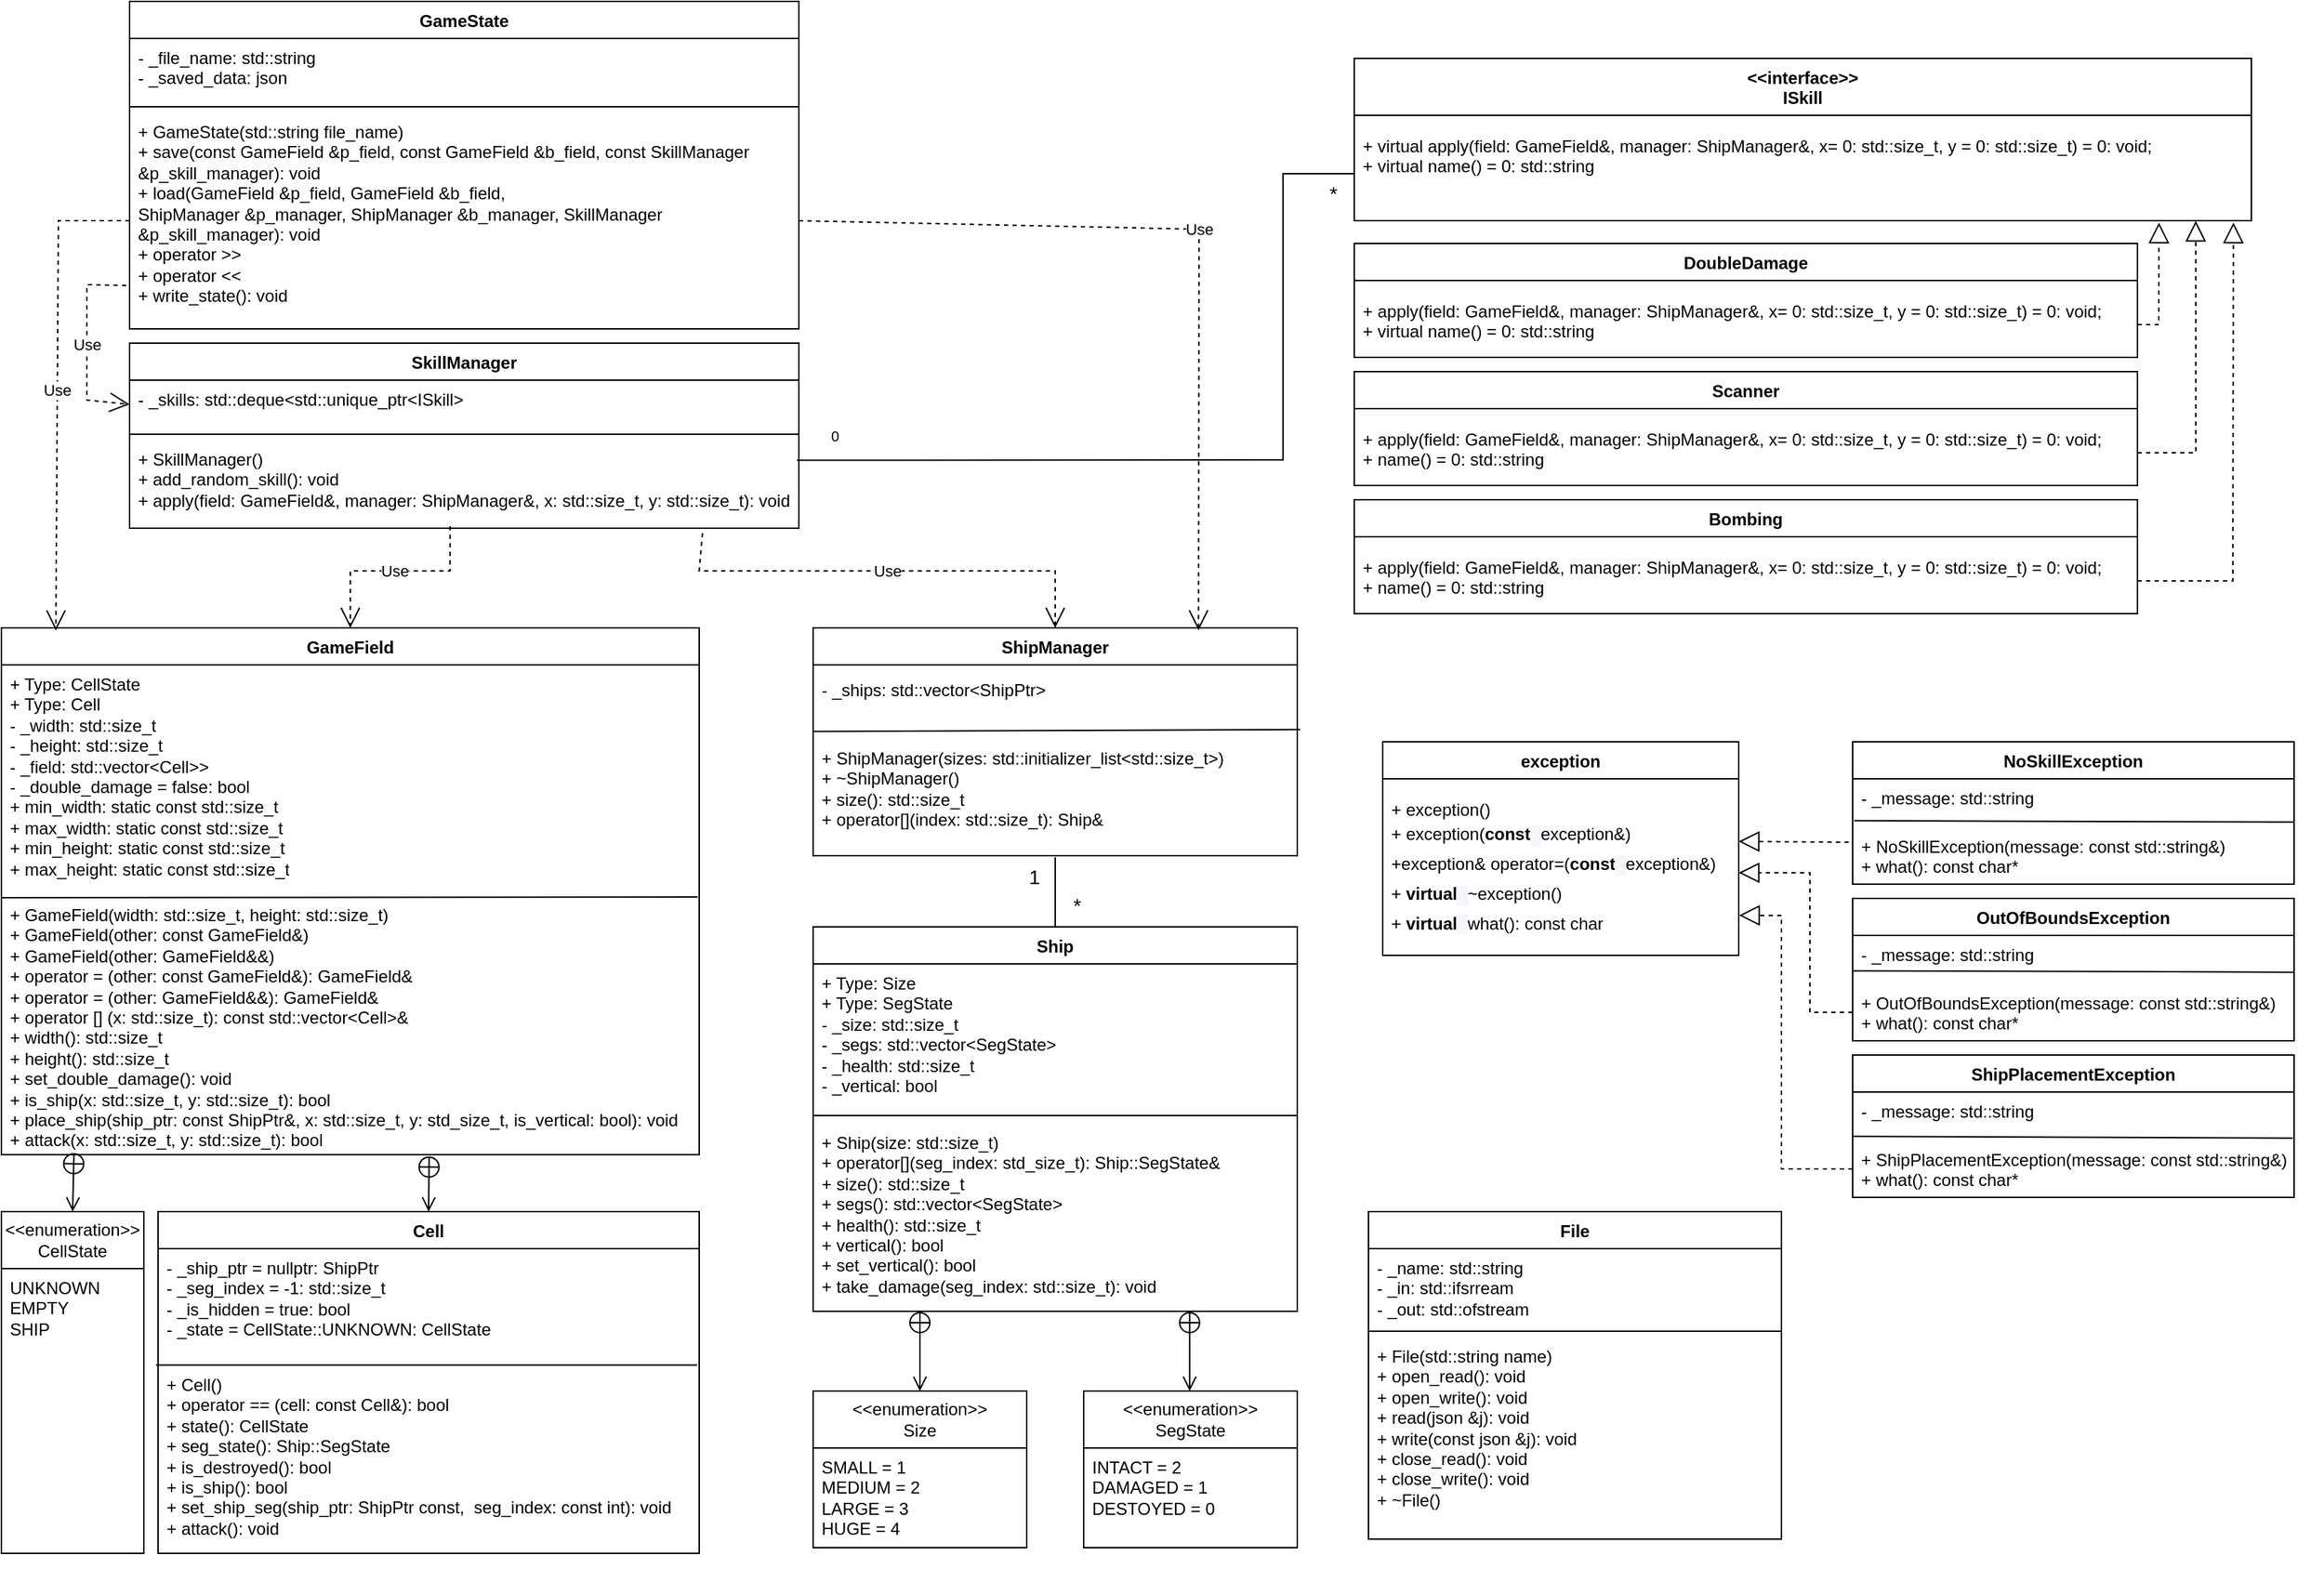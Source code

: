 <mxfile version="24.8.9">
  <diagram name="Page-1" id="L7cLLYTcc9PrmoBAb1sp">
    <mxGraphModel dx="2208" dy="960" grid="1" gridSize="10" guides="1" tooltips="1" connect="1" arrows="1" fold="1" page="1" pageScale="1" pageWidth="850" pageHeight="1100" background="#ffffff" math="0" shadow="0">
      <root>
        <mxCell id="0" />
        <mxCell id="1" parent="0" />
        <mxCell id="9R0KCMgDPJzL-chy9AUO-49" value="SkillManager" style="swimlane;fontStyle=1;align=center;verticalAlign=top;childLayout=stackLayout;horizontal=1;startSize=26;horizontalStack=0;resizeParent=1;resizeParentMax=0;resizeLast=0;collapsible=1;marginBottom=0;whiteSpace=wrap;html=1;shadow=0;" parent="1" vertex="1">
          <mxGeometry x="-750" y="240" width="470" height="130" as="geometry" />
        </mxCell>
        <mxCell id="9R0KCMgDPJzL-chy9AUO-50" value="- _skills: std::deque&amp;lt;std::unique_ptr&amp;lt;ISkill&amp;gt;&amp;nbsp;" style="text;strokeColor=none;fillColor=none;align=left;verticalAlign=top;spacingLeft=4;spacingRight=4;overflow=hidden;rotatable=0;points=[[0,0.5],[1,0.5]];portConstraint=eastwest;whiteSpace=wrap;html=1;shadow=0;" parent="9R0KCMgDPJzL-chy9AUO-49" vertex="1">
          <mxGeometry y="26" width="470" height="34" as="geometry" />
        </mxCell>
        <mxCell id="9R0KCMgDPJzL-chy9AUO-51" value="" style="line;strokeWidth=1;fillColor=none;align=left;verticalAlign=middle;spacingTop=-1;spacingLeft=3;spacingRight=3;rotatable=0;labelPosition=right;points=[];portConstraint=eastwest;strokeColor=inherit;shadow=0;" parent="9R0KCMgDPJzL-chy9AUO-49" vertex="1">
          <mxGeometry y="60" width="470" height="8" as="geometry" />
        </mxCell>
        <mxCell id="9R0KCMgDPJzL-chy9AUO-52" value="+ SkillManager()&lt;div&gt;+ add_random_skill(): void&lt;/div&gt;&lt;div&gt;+ apply(field: GameField&amp;amp;, manager: ShipManager&amp;amp;, x: std::size_t, y: std::size_t): void&lt;/div&gt;" style="text;strokeColor=none;fillColor=none;align=left;verticalAlign=top;spacingLeft=4;spacingRight=4;overflow=hidden;rotatable=0;points=[[0,0.5],[1,0.5]];portConstraint=eastwest;whiteSpace=wrap;html=1;shadow=0;" parent="9R0KCMgDPJzL-chy9AUO-49" vertex="1">
          <mxGeometry y="68" width="470" height="62" as="geometry" />
        </mxCell>
        <mxCell id="9R0KCMgDPJzL-chy9AUO-91" value="" style="group;shadow=0;" parent="1" vertex="1" connectable="0">
          <mxGeometry x="-270" y="440" width="340" height="160" as="geometry" />
        </mxCell>
        <mxCell id="9R0KCMgDPJzL-chy9AUO-57" value="ShipManager" style="swimlane;fontStyle=1;align=center;verticalAlign=top;childLayout=stackLayout;horizontal=1;startSize=26;horizontalStack=0;resizeParent=1;resizeParentMax=0;resizeLast=0;collapsible=1;marginBottom=0;whiteSpace=wrap;html=1;container=0;shadow=0;" parent="9R0KCMgDPJzL-chy9AUO-91" vertex="1">
          <mxGeometry width="340" height="160" as="geometry" />
        </mxCell>
        <mxCell id="9R0KCMgDPJzL-chy9AUO-58" value="- _ships: std::vector&amp;lt;ShipPtr&amp;gt;" style="text;strokeColor=none;fillColor=none;align=left;verticalAlign=top;spacingLeft=4;spacingRight=4;overflow=hidden;rotatable=0;points=[[0,0.5],[1,0.5]];portConstraint=eastwest;whiteSpace=wrap;html=1;container=0;shadow=0;" parent="9R0KCMgDPJzL-chy9AUO-91" vertex="1">
          <mxGeometry y="29.714" width="340" height="38.857" as="geometry" />
        </mxCell>
        <mxCell id="9R0KCMgDPJzL-chy9AUO-59" value="" style="line;strokeWidth=1;fillColor=none;align=left;verticalAlign=middle;spacingTop=-1;spacingLeft=3;spacingRight=3;rotatable=0;labelPosition=right;points=[];portConstraint=eastwest;strokeColor=inherit;container=0;shadow=0;" parent="9R0KCMgDPJzL-chy9AUO-91" vertex="1">
          <mxGeometry y="68.571" width="300" height="9.143" as="geometry" />
        </mxCell>
        <mxCell id="9R0KCMgDPJzL-chy9AUO-60" value="+ ShipManager(sizes: std::initializer_list&amp;lt;std::size_t&amp;gt;)&lt;div&gt;+ ~ShipManager()&lt;/div&gt;&lt;div&gt;+ size(): std::size_t&lt;/div&gt;&lt;div&gt;+ operator[](index: std::size_t): Ship&amp;amp;&lt;/div&gt;" style="text;strokeColor=none;fillColor=none;align=left;verticalAlign=top;spacingLeft=4;spacingRight=4;overflow=hidden;rotatable=0;points=[[0,0.5],[1,0.5]];portConstraint=eastwest;whiteSpace=wrap;html=1;container=0;shadow=0;" parent="9R0KCMgDPJzL-chy9AUO-91" vertex="1">
          <mxGeometry y="77.714" width="340" height="82.286" as="geometry" />
        </mxCell>
        <mxCell id="9R0KCMgDPJzL-chy9AUO-101" value="" style="endArrow=none;html=1;rounded=0;exitX=-0.001;exitY=1.107;exitDx=0;exitDy=0;exitPerimeter=0;entryX=1.006;entryY=1.073;entryDx=0;entryDy=0;entryPerimeter=0;shadow=0;" parent="9R0KCMgDPJzL-chy9AUO-91" source="9R0KCMgDPJzL-chy9AUO-58" target="9R0KCMgDPJzL-chy9AUO-58" edge="1">
          <mxGeometry width="50" height="50" relative="1" as="geometry">
            <mxPoint x="110" y="80" as="sourcePoint" />
            <mxPoint x="160" y="22.857" as="targetPoint" />
          </mxGeometry>
        </mxCell>
        <mxCell id="9R0KCMgDPJzL-chy9AUO-93" value="" style="group;shadow=0;" parent="1" vertex="1" connectable="0">
          <mxGeometry x="110" y="40" width="630" height="390" as="geometry" />
        </mxCell>
        <mxCell id="9R0KCMgDPJzL-chy9AUO-5" value="Scanner" style="swimlane;fontStyle=1;align=center;verticalAlign=top;childLayout=stackLayout;horizontal=1;startSize=26;horizontalStack=0;resizeParent=1;resizeParentMax=0;resizeLast=0;collapsible=1;marginBottom=0;whiteSpace=wrap;html=1;container=0;shadow=0;" parent="9R0KCMgDPJzL-chy9AUO-93" vertex="1">
          <mxGeometry y="220" width="550" height="80" as="geometry" />
        </mxCell>
        <mxCell id="9R0KCMgDPJzL-chy9AUO-9" value="&lt;div&gt;&amp;lt;&amp;lt;interface&amp;gt;&amp;gt;&lt;/div&gt;ISkill" style="swimlane;fontStyle=1;align=center;verticalAlign=top;childLayout=stackLayout;horizontal=1;startSize=40;horizontalStack=0;resizeParent=1;resizeParentMax=0;resizeLast=0;collapsible=1;marginBottom=0;whiteSpace=wrap;html=1;container=0;shadow=0;" parent="9R0KCMgDPJzL-chy9AUO-93" vertex="1">
          <mxGeometry width="630" height="114" as="geometry">
            <mxRectangle width="110" height="40" as="alternateBounds" />
          </mxGeometry>
        </mxCell>
        <mxCell id="9R0KCMgDPJzL-chy9AUO-13" value="Bombing&lt;div&gt;&lt;br&gt;&lt;/div&gt;" style="swimlane;fontStyle=1;align=center;verticalAlign=top;childLayout=stackLayout;horizontal=1;startSize=26;horizontalStack=0;resizeParent=1;resizeParentMax=0;resizeLast=0;collapsible=1;marginBottom=0;whiteSpace=wrap;html=1;container=0;shadow=0;" parent="9R0KCMgDPJzL-chy9AUO-93" vertex="1">
          <mxGeometry y="310" width="550" height="80" as="geometry" />
        </mxCell>
        <mxCell id="9R0KCMgDPJzL-chy9AUO-16" value="DoubleDamage" style="swimlane;fontStyle=1;align=center;verticalAlign=top;childLayout=stackLayout;horizontal=1;startSize=26;horizontalStack=0;resizeParent=1;resizeParentMax=0;resizeLast=0;collapsible=1;marginBottom=0;whiteSpace=wrap;html=1;container=0;shadow=0;" parent="9R0KCMgDPJzL-chy9AUO-93" vertex="1">
          <mxGeometry y="130" width="550" height="80" as="geometry" />
        </mxCell>
        <mxCell id="9R0KCMgDPJzL-chy9AUO-46" value="" style="endArrow=block;dashed=1;endFill=0;endSize=12;html=1;rounded=0;entryX=0.897;entryY=1.02;entryDx=0;entryDy=0;entryPerimeter=0;exitX=1;exitY=0.5;exitDx=0;exitDy=0;shadow=0;" parent="9R0KCMgDPJzL-chy9AUO-93" source="9R0KCMgDPJzL-chy9AUO-18" target="9R0KCMgDPJzL-chy9AUO-12" edge="1">
          <mxGeometry width="160" relative="1" as="geometry">
            <mxPoint x="55" y="400" as="sourcePoint" />
            <mxPoint x="215" y="400" as="targetPoint" />
            <Array as="points">
              <mxPoint x="565" y="187" />
            </Array>
          </mxGeometry>
        </mxCell>
        <mxCell id="9R0KCMgDPJzL-chy9AUO-47" value="" style="endArrow=block;dashed=1;endFill=0;endSize=12;html=1;rounded=0;exitX=1;exitY=0.5;exitDx=0;exitDy=0;entryX=0.938;entryY=1.002;entryDx=0;entryDy=0;entryPerimeter=0;shadow=0;" parent="9R0KCMgDPJzL-chy9AUO-93" source="9R0KCMgDPJzL-chy9AUO-8" target="9R0KCMgDPJzL-chy9AUO-12" edge="1">
          <mxGeometry width="160" relative="1" as="geometry">
            <mxPoint x="55" y="400" as="sourcePoint" />
            <mxPoint x="685" y="170" as="targetPoint" />
            <Array as="points">
              <mxPoint x="591" y="277" />
            </Array>
          </mxGeometry>
        </mxCell>
        <mxCell id="9R0KCMgDPJzL-chy9AUO-48" value="" style="endArrow=block;dashed=1;endFill=0;endSize=12;html=1;rounded=0;entryX=0.98;entryY=1.02;entryDx=0;entryDy=0;entryPerimeter=0;exitX=1;exitY=0.5;exitDx=0;exitDy=0;shadow=0;" parent="9R0KCMgDPJzL-chy9AUO-93" source="9R0KCMgDPJzL-chy9AUO-15" target="9R0KCMgDPJzL-chy9AUO-12" edge="1">
          <mxGeometry width="160" relative="1" as="geometry">
            <mxPoint x="55" y="400" as="sourcePoint" />
            <mxPoint x="625" y="110" as="targetPoint" />
            <Array as="points">
              <mxPoint x="617" y="367" />
            </Array>
          </mxGeometry>
        </mxCell>
        <mxCell id="9R0KCMgDPJzL-chy9AUO-7" value="" style="line;strokeWidth=1;fillColor=none;align=left;verticalAlign=middle;spacingTop=-1;spacingLeft=3;spacingRight=3;rotatable=0;labelPosition=right;points=[];portConstraint=eastwest;strokeColor=inherit;container=0;shadow=0;" parent="9R0KCMgDPJzL-chy9AUO-93" vertex="1">
          <mxGeometry y="246" width="550" height="8" as="geometry" />
        </mxCell>
        <mxCell id="9R0KCMgDPJzL-chy9AUO-8" value="+ apply(field: GameField&amp;amp;, manager: ShipManager&amp;amp;, x= 0: std::size_t, y = 0: std::size_t) = 0: void;&lt;div&gt;+ name() = 0: std::string&lt;/div&gt;" style="text;strokeColor=none;fillColor=none;align=left;verticalAlign=top;spacingLeft=4;spacingRight=4;overflow=hidden;rotatable=0;points=[[0,0.5],[1,0.5]];portConstraint=eastwest;whiteSpace=wrap;html=1;container=0;shadow=0;" parent="9R0KCMgDPJzL-chy9AUO-93" vertex="1">
          <mxGeometry y="254" width="550" height="46" as="geometry" />
        </mxCell>
        <mxCell id="9R0KCMgDPJzL-chy9AUO-11" value="" style="line;strokeWidth=1;fillColor=none;align=left;verticalAlign=middle;spacingTop=-1;spacingLeft=3;spacingRight=3;rotatable=0;labelPosition=right;points=[];portConstraint=eastwest;strokeColor=inherit;container=0;shadow=0;" parent="9R0KCMgDPJzL-chy9AUO-93" vertex="1">
          <mxGeometry y="40" width="630" height="8" as="geometry" />
        </mxCell>
        <mxCell id="9R0KCMgDPJzL-chy9AUO-12" value="+ virtual apply(field: GameField&amp;amp;, manager: ShipManager&amp;amp;, x= 0: std::size_t, y = 0: std::size_t) = 0: void;&lt;div&gt;+ virtual name() = 0: std::string&lt;/div&gt;" style="text;strokeColor=none;fillColor=none;align=left;verticalAlign=top;spacingLeft=4;spacingRight=4;overflow=hidden;rotatable=0;points=[[0,0.5],[1,0.5]];portConstraint=eastwest;whiteSpace=wrap;html=1;container=0;shadow=0;" parent="9R0KCMgDPJzL-chy9AUO-93" vertex="1">
          <mxGeometry y="48" width="630" height="66" as="geometry" />
        </mxCell>
        <mxCell id="9R0KCMgDPJzL-chy9AUO-14" value="" style="line;strokeWidth=1;fillColor=none;align=left;verticalAlign=middle;spacingTop=-1;spacingLeft=3;spacingRight=3;rotatable=0;labelPosition=right;points=[];portConstraint=eastwest;strokeColor=inherit;container=0;shadow=0;" parent="9R0KCMgDPJzL-chy9AUO-93" vertex="1">
          <mxGeometry y="336" width="550" height="8" as="geometry" />
        </mxCell>
        <mxCell id="9R0KCMgDPJzL-chy9AUO-15" value="+ apply(field: GameField&amp;amp;, manager: ShipManager&amp;amp;, x= 0: std::size_t, y = 0: std::size_t) = 0: void;&lt;div&gt;+ name() = 0: std::string&lt;/div&gt;" style="text;strokeColor=none;fillColor=none;align=left;verticalAlign=top;spacingLeft=4;spacingRight=4;overflow=hidden;rotatable=0;points=[[0,0.5],[1,0.5]];portConstraint=eastwest;whiteSpace=wrap;html=1;container=0;shadow=0;" parent="9R0KCMgDPJzL-chy9AUO-93" vertex="1">
          <mxGeometry y="344" width="550" height="46" as="geometry" />
        </mxCell>
        <mxCell id="9R0KCMgDPJzL-chy9AUO-17" value="" style="line;strokeWidth=1;fillColor=none;align=left;verticalAlign=middle;spacingTop=-1;spacingLeft=3;spacingRight=3;rotatable=0;labelPosition=right;points=[];portConstraint=eastwest;strokeColor=inherit;container=0;shadow=0;" parent="9R0KCMgDPJzL-chy9AUO-93" vertex="1">
          <mxGeometry y="156" width="550" height="8" as="geometry" />
        </mxCell>
        <mxCell id="9R0KCMgDPJzL-chy9AUO-18" value="+ apply(field: GameField&amp;amp;, manager: ShipManager&amp;amp;, x= 0: std::size_t, y = 0: std::size_t) = 0: void;&lt;div&gt;+ virtual name() = 0: std::string&lt;/div&gt;" style="text;strokeColor=none;fillColor=none;align=left;verticalAlign=top;spacingLeft=4;spacingRight=4;overflow=hidden;rotatable=0;points=[[0,0.5],[1,0.5]];portConstraint=eastwest;whiteSpace=wrap;html=1;container=0;shadow=0;" parent="9R0KCMgDPJzL-chy9AUO-93" vertex="1">
          <mxGeometry y="164" width="550" height="46" as="geometry" />
        </mxCell>
        <mxCell id="9R0KCMgDPJzL-chy9AUO-95" value="" style="group;shadow=0;" parent="1" vertex="1" connectable="0">
          <mxGeometry x="-270" y="650" width="340" height="436" as="geometry" />
        </mxCell>
        <mxCell id="9R0KCMgDPJzL-chy9AUO-53" value="Ship" style="swimlane;fontStyle=1;align=center;verticalAlign=top;childLayout=stackLayout;horizontal=1;startSize=26;horizontalStack=0;resizeParent=1;resizeParentMax=0;resizeLast=0;collapsible=1;marginBottom=0;whiteSpace=wrap;html=1;container=0;shadow=0;" parent="9R0KCMgDPJzL-chy9AUO-95" vertex="1">
          <mxGeometry width="340" height="270" as="geometry" />
        </mxCell>
        <mxCell id="9R0KCMgDPJzL-chy9AUO-65" value="&amp;lt;&amp;lt;enumeration&amp;gt;&amp;gt;&lt;div&gt;Size&lt;/div&gt;" style="swimlane;fontStyle=0;childLayout=stackLayout;horizontal=1;startSize=40;fillColor=none;horizontalStack=0;resizeParent=1;resizeParentMax=0;resizeLast=0;collapsible=1;marginBottom=0;whiteSpace=wrap;html=1;container=0;shadow=0;" parent="9R0KCMgDPJzL-chy9AUO-95" vertex="1">
          <mxGeometry y="326" width="150" height="110" as="geometry" />
        </mxCell>
        <mxCell id="9R0KCMgDPJzL-chy9AUO-69" value="&amp;lt;&amp;lt;enumeration&amp;gt;&amp;gt;&lt;div&gt;SegState&lt;/div&gt;" style="swimlane;fontStyle=0;childLayout=stackLayout;horizontal=1;startSize=40;fillColor=none;horizontalStack=0;resizeParent=1;resizeParentMax=0;resizeLast=0;collapsible=1;marginBottom=0;whiteSpace=wrap;html=1;container=0;shadow=0;" parent="9R0KCMgDPJzL-chy9AUO-95" vertex="1">
          <mxGeometry x="190" y="326" width="150" height="110" as="geometry" />
        </mxCell>
        <mxCell id="9R0KCMgDPJzL-chy9AUO-72" value="" style="endArrow=open;startArrow=circlePlus;endFill=0;startFill=0;endSize=8;html=1;rounded=0;entryX=0.5;entryY=0;entryDx=0;entryDy=0;shadow=0;" parent="9R0KCMgDPJzL-chy9AUO-95" target="9R0KCMgDPJzL-chy9AUO-65" edge="1">
          <mxGeometry width="160" relative="1" as="geometry">
            <mxPoint x="75" y="270" as="sourcePoint" />
            <mxPoint x="150" y="196" as="targetPoint" />
          </mxGeometry>
        </mxCell>
        <mxCell id="9R0KCMgDPJzL-chy9AUO-73" value="" style="endArrow=open;startArrow=circlePlus;endFill=0;startFill=0;endSize=8;html=1;rounded=0;entryX=0.5;entryY=0;entryDx=0;entryDy=0;shadow=0;" parent="9R0KCMgDPJzL-chy9AUO-95" edge="1">
          <mxGeometry width="160" relative="1" as="geometry">
            <mxPoint x="264.41" y="270" as="sourcePoint" />
            <mxPoint x="264.41" y="326" as="targetPoint" />
          </mxGeometry>
        </mxCell>
        <mxCell id="9R0KCMgDPJzL-chy9AUO-54" value="&lt;div&gt;+ Type: Size&lt;/div&gt;&lt;div&gt;+ Type: SegState&lt;/div&gt;- _size: std::size_t&lt;div&gt;- _segs: std::vector&amp;lt;SegState&amp;gt;&lt;/div&gt;&lt;div&gt;- _health: std::size_t&lt;/div&gt;&lt;div&gt;- _vertical: bool&lt;/div&gt;" style="text;strokeColor=none;fillColor=none;align=left;verticalAlign=top;spacingLeft=4;spacingRight=4;overflow=hidden;rotatable=0;points=[[0,0.5],[1,0.5]];portConstraint=eastwest;whiteSpace=wrap;html=1;container=0;shadow=0;" parent="9R0KCMgDPJzL-chy9AUO-95" vertex="1">
          <mxGeometry y="26" width="340" height="104" as="geometry" />
        </mxCell>
        <mxCell id="9R0KCMgDPJzL-chy9AUO-55" value="" style="line;strokeWidth=1;fillColor=none;align=left;verticalAlign=middle;spacingTop=-1;spacingLeft=3;spacingRight=3;rotatable=0;labelPosition=right;points=[];portConstraint=eastwest;strokeColor=inherit;container=0;shadow=0;" parent="9R0KCMgDPJzL-chy9AUO-95" vertex="1">
          <mxGeometry y="130" width="340" height="8" as="geometry" />
        </mxCell>
        <mxCell id="9R0KCMgDPJzL-chy9AUO-56" value="+ Ship(size: std::size_t)&lt;div&gt;+ operator[](seg_index: std_size_t): Ship::SegState&amp;amp;&lt;/div&gt;&lt;div&gt;+ size(): std::size_t&lt;/div&gt;&lt;div&gt;+ segs(): std::vector&amp;lt;SegState&amp;gt;&lt;/div&gt;&lt;div&gt;+ health(): std::size_t&amp;nbsp;&lt;/div&gt;&lt;div&gt;+ vertical(): bool&lt;/div&gt;&lt;div&gt;+ set_vertical(): bool&lt;/div&gt;&lt;div&gt;+ take_damage(seg_index: std::size_t): void&lt;/div&gt;" style="text;strokeColor=none;fillColor=none;align=left;verticalAlign=top;spacingLeft=4;spacingRight=4;overflow=hidden;rotatable=0;points=[[0,0.5],[1,0.5]];portConstraint=eastwest;whiteSpace=wrap;html=1;container=0;shadow=0;" parent="9R0KCMgDPJzL-chy9AUO-95" vertex="1">
          <mxGeometry y="138" width="340" height="132" as="geometry" />
        </mxCell>
        <mxCell id="9R0KCMgDPJzL-chy9AUO-66" value="SMALL = 1&lt;div&gt;MEDIUM = 2&lt;/div&gt;&lt;div&gt;LARGE = 3&lt;/div&gt;&lt;div&gt;HUGE = 4&lt;/div&gt;" style="text;strokeColor=none;fillColor=none;align=left;verticalAlign=top;spacingLeft=4;spacingRight=4;overflow=hidden;rotatable=0;points=[[0,0.5],[1,0.5]];portConstraint=eastwest;whiteSpace=wrap;html=1;container=0;shadow=0;" parent="9R0KCMgDPJzL-chy9AUO-95" vertex="1">
          <mxGeometry y="366" width="150" height="70" as="geometry" />
        </mxCell>
        <mxCell id="9R0KCMgDPJzL-chy9AUO-70" value="INTACT = 2&lt;div&gt;DAMAGED = 1&lt;/div&gt;&lt;div&gt;DESTOYED = 0&lt;/div&gt;" style="text;strokeColor=none;fillColor=none;align=left;verticalAlign=top;spacingLeft=4;spacingRight=4;overflow=hidden;rotatable=0;points=[[0,0.5],[1,0.5]];portConstraint=eastwest;whiteSpace=wrap;html=1;container=0;shadow=0;" parent="9R0KCMgDPJzL-chy9AUO-95" vertex="1">
          <mxGeometry x="190" y="366" width="150" height="70" as="geometry" />
        </mxCell>
        <mxCell id="9R0KCMgDPJzL-chy9AUO-104" value="" style="endArrow=none;html=1;rounded=0;exitX=-0.001;exitY=1.024;exitDx=0;exitDy=0;exitPerimeter=0;entryX=1;entryY=1.024;entryDx=0;entryDy=0;entryPerimeter=0;shadow=0;" parent="9R0KCMgDPJzL-chy9AUO-95" source="9R0KCMgDPJzL-chy9AUO-54" target="9R0KCMgDPJzL-chy9AUO-54" edge="1">
          <mxGeometry width="50" height="50" relative="1" as="geometry">
            <mxPoint x="110" y="280" as="sourcePoint" />
            <mxPoint x="160" y="230" as="targetPoint" />
          </mxGeometry>
        </mxCell>
        <mxCell id="9R0KCMgDPJzL-chy9AUO-100" value="" style="group;shadow=0;" parent="1" vertex="1" connectable="0">
          <mxGeometry x="-840" y="440" width="490" height="650" as="geometry" />
        </mxCell>
        <mxCell id="9R0KCMgDPJzL-chy9AUO-61" value="GameField" style="swimlane;fontStyle=1;align=center;verticalAlign=top;childLayout=stackLayout;horizontal=1;startSize=26;horizontalStack=0;resizeParent=1;resizeParentMax=0;resizeLast=0;collapsible=1;marginBottom=0;whiteSpace=wrap;html=1;container=0;shadow=0;" parent="9R0KCMgDPJzL-chy9AUO-100" vertex="1">
          <mxGeometry width="490" height="370" as="geometry" />
        </mxCell>
        <mxCell id="9R0KCMgDPJzL-chy9AUO-75" value="&amp;lt;&amp;lt;enumeration&amp;gt;&amp;gt;&lt;div&gt;CellState&lt;/div&gt;" style="swimlane;fontStyle=0;childLayout=stackLayout;horizontal=1;startSize=40;fillColor=none;horizontalStack=0;resizeParent=1;resizeParentMax=0;resizeLast=0;collapsible=1;marginBottom=0;whiteSpace=wrap;html=1;container=0;shadow=0;" parent="9R0KCMgDPJzL-chy9AUO-100" vertex="1">
          <mxGeometry y="410" width="100" height="240" as="geometry" />
        </mxCell>
        <mxCell id="9R0KCMgDPJzL-chy9AUO-79" value="" style="endArrow=open;startArrow=circlePlus;endFill=0;startFill=0;endSize=8;html=1;rounded=0;entryX=0.5;entryY=0;entryDx=0;entryDy=0;exitX=0.104;exitY=0.991;exitDx=0;exitDy=0;exitPerimeter=0;shadow=0;" parent="9R0KCMgDPJzL-chy9AUO-100" source="9R0KCMgDPJzL-chy9AUO-64" target="9R0KCMgDPJzL-chy9AUO-75" edge="1">
          <mxGeometry width="160" relative="1" as="geometry">
            <mxPoint x="710" y="140" as="sourcePoint" />
            <mxPoint x="870" y="140" as="targetPoint" />
          </mxGeometry>
        </mxCell>
        <mxCell id="9R0KCMgDPJzL-chy9AUO-81" value="Cell" style="swimlane;fontStyle=1;align=center;verticalAlign=top;childLayout=stackLayout;horizontal=1;startSize=26;horizontalStack=0;resizeParent=1;resizeParentMax=0;resizeLast=0;collapsible=1;marginBottom=0;whiteSpace=wrap;html=1;container=0;shadow=0;" parent="9R0KCMgDPJzL-chy9AUO-100" vertex="1">
          <mxGeometry x="110" y="410" width="380" height="240" as="geometry" />
        </mxCell>
        <mxCell id="9R0KCMgDPJzL-chy9AUO-87" value="" style="endArrow=open;startArrow=circlePlus;endFill=0;startFill=0;endSize=8;html=1;rounded=0;entryX=0.5;entryY=0;entryDx=0;entryDy=0;exitX=0.613;exitY=1.004;exitDx=0;exitDy=0;exitPerimeter=0;shadow=0;" parent="9R0KCMgDPJzL-chy9AUO-100" source="9R0KCMgDPJzL-chy9AUO-64" target="9R0KCMgDPJzL-chy9AUO-81" edge="1">
          <mxGeometry width="160" relative="1" as="geometry">
            <mxPoint x="570" y="330" as="sourcePoint" />
            <mxPoint x="60" y="420" as="targetPoint" />
          </mxGeometry>
        </mxCell>
        <mxCell id="9R0KCMgDPJzL-chy9AUO-62" value="&lt;div&gt;+ Type: CellState&lt;/div&gt;&lt;div&gt;+ Type: Cell&lt;/div&gt;- _width: std::size_t&lt;div&gt;- _height: std::size_t&lt;/div&gt;&lt;div&gt;- _field: std::vector&amp;lt;Cell&amp;gt;&amp;gt;&lt;/div&gt;&lt;div&gt;- _double_damage = false: bool&lt;/div&gt;&lt;div&gt;+ min_width: static const std::size_t&lt;/div&gt;&lt;div&gt;+ max_width: static const std::size_t&lt;/div&gt;&lt;div&gt;+ min_height: static const std::size_t&lt;/div&gt;&lt;div&gt;+ max_height: static const std::size_t&lt;/div&gt;" style="text;strokeColor=none;fillColor=none;align=left;verticalAlign=top;spacingLeft=4;spacingRight=4;overflow=hidden;rotatable=0;points=[[0,0.5],[1,0.5]];portConstraint=eastwest;whiteSpace=wrap;html=1;container=0;shadow=0;" parent="9R0KCMgDPJzL-chy9AUO-100" vertex="1">
          <mxGeometry y="26" width="490" height="154" as="geometry" />
        </mxCell>
        <mxCell id="9R0KCMgDPJzL-chy9AUO-63" value="" style="line;strokeWidth=1;fillColor=none;align=left;verticalAlign=middle;spacingTop=-1;spacingLeft=3;spacingRight=3;rotatable=0;labelPosition=right;points=[];portConstraint=eastwest;strokeColor=inherit;container=0;shadow=0;" parent="9R0KCMgDPJzL-chy9AUO-100" vertex="1">
          <mxGeometry y="180" width="490" height="8" as="geometry" />
        </mxCell>
        <mxCell id="9R0KCMgDPJzL-chy9AUO-64" value="+ GameField(width: std::size_t, height: std::size_t)&lt;div&gt;+ GameField(other: const GameField&amp;amp;)&lt;/div&gt;&lt;div&gt;+ GameField(other: GameField&amp;amp;&amp;amp;)&lt;/div&gt;&lt;div&gt;+ operator = (other: const GameField&amp;amp;): GameField&amp;amp;&lt;/div&gt;&lt;div&gt;+ operator = (other: GameField&amp;amp;&amp;amp;): GameField&amp;amp;&lt;/div&gt;&lt;div&gt;+ operator [] (x: std::size_t): const std::vector&amp;lt;Cell&amp;gt;&amp;amp;&lt;/div&gt;&lt;div&gt;+ width(): std::size_t&lt;/div&gt;&lt;div&gt;+ height(): std::size_t&lt;/div&gt;&lt;div&gt;+ set_double_damage(): void&lt;/div&gt;&lt;div&gt;+ is_ship(x: std::size_t, y: std::size_t): bool&lt;/div&gt;&lt;div&gt;+ place_ship(ship_ptr: const ShipPtr&amp;amp;, x: std::size_t, y: std_size_t, is_vertical: bool): void&lt;/div&gt;&lt;div&gt;+ attack(x: std::size_t, y: std::size_t): bool&lt;/div&gt;" style="text;strokeColor=none;fillColor=none;align=left;verticalAlign=top;spacingLeft=4;spacingRight=4;overflow=hidden;rotatable=0;points=[[0,0.5],[1,0.5]];portConstraint=eastwest;whiteSpace=wrap;html=1;container=0;shadow=0;" parent="9R0KCMgDPJzL-chy9AUO-100" vertex="1">
          <mxGeometry y="188" width="490" height="182" as="geometry" />
        </mxCell>
        <mxCell id="9R0KCMgDPJzL-chy9AUO-76" value="UNKNOWN&lt;div&gt;EMPTY&lt;/div&gt;&lt;div&gt;SHIP&lt;/div&gt;" style="text;strokeColor=none;fillColor=none;align=left;verticalAlign=top;spacingLeft=4;spacingRight=4;overflow=hidden;rotatable=0;points=[[0,0.5],[1,0.5]];portConstraint=eastwest;whiteSpace=wrap;html=1;container=0;shadow=0;" parent="9R0KCMgDPJzL-chy9AUO-100" vertex="1">
          <mxGeometry y="450" width="100" height="200" as="geometry" />
        </mxCell>
        <mxCell id="9R0KCMgDPJzL-chy9AUO-82" value="- _ship_ptr = nullptr: ShipPtr&lt;div&gt;- _seg_index = -1: std::size_t&lt;/div&gt;&lt;div&gt;- _is_hidden = true: bool&lt;/div&gt;&lt;div&gt;- _state = CellState::UNKNOWN: CellState&amp;nbsp;&lt;/div&gt;" style="text;strokeColor=none;fillColor=none;align=left;verticalAlign=top;spacingLeft=4;spacingRight=4;overflow=hidden;rotatable=0;points=[[0,0.5],[1,0.5]];portConstraint=eastwest;whiteSpace=wrap;html=1;container=0;shadow=0;" parent="9R0KCMgDPJzL-chy9AUO-100" vertex="1">
          <mxGeometry x="110" y="436" width="380" height="74" as="geometry" />
        </mxCell>
        <mxCell id="9R0KCMgDPJzL-chy9AUO-83" value="" style="line;strokeWidth=1;fillColor=none;align=left;verticalAlign=middle;spacingTop=-1;spacingLeft=3;spacingRight=3;rotatable=0;labelPosition=right;points=[];portConstraint=eastwest;strokeColor=inherit;container=0;shadow=0;" parent="9R0KCMgDPJzL-chy9AUO-100" vertex="1">
          <mxGeometry x="110" y="510" width="380" height="8" as="geometry" />
        </mxCell>
        <mxCell id="9R0KCMgDPJzL-chy9AUO-84" value="+ Cell()&lt;div&gt;+ operator == (cell: const Cell&amp;amp;): bool&lt;/div&gt;&lt;div&gt;+ state(): CellState&lt;/div&gt;&lt;div&gt;+ seg_state(): Ship::SegState&lt;/div&gt;&lt;div&gt;+ is_destroyed(): bool&lt;/div&gt;&lt;div&gt;+ is_ship(): bool&lt;/div&gt;&lt;div&gt;+ set_ship_seg(ship_ptr: ShipPtr const,&amp;nbsp; seg_index: const int): void&lt;/div&gt;&lt;div&gt;+ attack(): void&lt;/div&gt;" style="text;strokeColor=none;fillColor=none;align=left;verticalAlign=top;spacingLeft=4;spacingRight=4;overflow=hidden;rotatable=0;points=[[0,0.5],[1,0.5]];portConstraint=eastwest;whiteSpace=wrap;html=1;container=0;shadow=0;" parent="9R0KCMgDPJzL-chy9AUO-100" vertex="1">
          <mxGeometry x="110" y="518" width="380" height="132" as="geometry" />
        </mxCell>
        <mxCell id="9R0KCMgDPJzL-chy9AUO-98" value="" style="endArrow=none;html=1;rounded=0;exitX=0.001;exitY=0.008;exitDx=0;exitDy=0;exitPerimeter=0;shadow=0;" parent="9R0KCMgDPJzL-chy9AUO-100" source="9R0KCMgDPJzL-chy9AUO-64" edge="1">
          <mxGeometry width="50" height="50" relative="1" as="geometry">
            <mxPoint x="680" y="70" as="sourcePoint" />
            <mxPoint x="489" y="189" as="targetPoint" />
          </mxGeometry>
        </mxCell>
        <mxCell id="9R0KCMgDPJzL-chy9AUO-99" value="" style="endArrow=none;html=1;rounded=0;exitX=-0.004;exitY=-0.002;exitDx=0;exitDy=0;exitPerimeter=0;entryX=0.996;entryY=-0.002;entryDx=0;entryDy=0;entryPerimeter=0;shadow=0;" parent="9R0KCMgDPJzL-chy9AUO-100" source="9R0KCMgDPJzL-chy9AUO-84" target="9R0KCMgDPJzL-chy9AUO-84" edge="1">
          <mxGeometry width="50" height="50" relative="1" as="geometry">
            <mxPoint x="680" y="350" as="sourcePoint" />
            <mxPoint x="730" y="300" as="targetPoint" />
          </mxGeometry>
        </mxCell>
        <mxCell id="9R0KCMgDPJzL-chy9AUO-118" value="" style="group;shadow=0;" parent="1" vertex="1" connectable="0">
          <mxGeometry x="130" y="520" width="660" height="580" as="geometry" />
        </mxCell>
        <mxCell id="9R0KCMgDPJzL-chy9AUO-25" value="&lt;div&gt;&lt;span style=&quot;background-color: initial;&quot;&gt;exception&lt;/span&gt;&lt;/div&gt;" style="swimlane;fontStyle=1;align=center;verticalAlign=top;childLayout=stackLayout;horizontal=1;startSize=26;horizontalStack=0;resizeParent=1;resizeParentMax=0;resizeLast=0;collapsible=1;marginBottom=0;whiteSpace=wrap;html=1;container=0;shadow=0;" parent="9R0KCMgDPJzL-chy9AUO-118" vertex="1">
          <mxGeometry width="250" height="150" as="geometry" />
        </mxCell>
        <mxCell id="9R0KCMgDPJzL-chy9AUO-29" value="NoSkillException" style="swimlane;fontStyle=1;align=center;verticalAlign=top;childLayout=stackLayout;horizontal=1;startSize=26;horizontalStack=0;resizeParent=1;resizeParentMax=0;resizeLast=0;collapsible=1;marginBottom=0;whiteSpace=wrap;html=1;container=0;shadow=0;" parent="9R0KCMgDPJzL-chy9AUO-118" vertex="1">
          <mxGeometry x="330" width="310" height="100" as="geometry" />
        </mxCell>
        <mxCell id="9R0KCMgDPJzL-chy9AUO-33" value="OutOfBoundsException" style="swimlane;fontStyle=1;align=center;verticalAlign=top;childLayout=stackLayout;horizontal=1;startSize=26;horizontalStack=0;resizeParent=1;resizeParentMax=0;resizeLast=0;collapsible=1;marginBottom=0;whiteSpace=wrap;html=1;container=0;shadow=0;" parent="9R0KCMgDPJzL-chy9AUO-118" vertex="1">
          <mxGeometry x="330" y="110" width="310" height="100" as="geometry" />
        </mxCell>
        <mxCell id="9R0KCMgDPJzL-chy9AUO-37" value="ShipPlacementException" style="swimlane;fontStyle=1;align=center;verticalAlign=top;childLayout=stackLayout;horizontal=1;startSize=26;horizontalStack=0;resizeParent=1;resizeParentMax=0;resizeLast=0;collapsible=1;marginBottom=0;whiteSpace=wrap;html=1;container=0;shadow=0;" parent="9R0KCMgDPJzL-chy9AUO-118" vertex="1">
          <mxGeometry x="330" y="220" width="310" height="100" as="geometry" />
        </mxCell>
        <mxCell id="9R0KCMgDPJzL-chy9AUO-41" value="" style="endArrow=block;dashed=1;endFill=0;endSize=12;html=1;rounded=0;entryX=1.011;entryY=0.392;entryDx=0;entryDy=0;entryPerimeter=0;exitX=0;exitY=0.5;exitDx=0;exitDy=0;shadow=0;" parent="9R0KCMgDPJzL-chy9AUO-118" edge="1">
          <mxGeometry width="160" relative="1" as="geometry">
            <mxPoint x="327.25" y="70.53" as="sourcePoint" />
            <mxPoint x="250" y="70.002" as="targetPoint" />
          </mxGeometry>
        </mxCell>
        <mxCell id="9R0KCMgDPJzL-chy9AUO-44" value="" style="endArrow=block;dashed=1;endFill=0;endSize=12;html=1;rounded=0;entryX=1;entryY=0.5;entryDx=0;entryDy=0;exitX=0;exitY=0.5;exitDx=0;exitDy=0;shadow=0;" parent="9R0KCMgDPJzL-chy9AUO-118" source="9R0KCMgDPJzL-chy9AUO-36" target="9R0KCMgDPJzL-chy9AUO-28" edge="1">
          <mxGeometry width="160" relative="1" as="geometry">
            <mxPoint x="140" y="240" as="sourcePoint" />
            <mxPoint x="300" y="240" as="targetPoint" />
            <Array as="points">
              <mxPoint x="300" y="190" />
              <mxPoint x="300" y="92" />
            </Array>
          </mxGeometry>
        </mxCell>
        <mxCell id="9R0KCMgDPJzL-chy9AUO-45" value="" style="endArrow=block;dashed=1;endFill=0;endSize=12;html=1;rounded=0;entryX=1.001;entryY=0.758;entryDx=0;entryDy=0;entryPerimeter=0;exitX=0;exitY=0.5;exitDx=0;exitDy=0;shadow=0;" parent="9R0KCMgDPJzL-chy9AUO-118" source="9R0KCMgDPJzL-chy9AUO-40" target="9R0KCMgDPJzL-chy9AUO-28" edge="1">
          <mxGeometry width="160" relative="1" as="geometry">
            <mxPoint y="50" as="sourcePoint" />
            <mxPoint x="160" y="50" as="targetPoint" />
            <Array as="points">
              <mxPoint x="280" y="300" />
              <mxPoint x="280" y="122" />
            </Array>
          </mxGeometry>
        </mxCell>
        <mxCell id="9R0KCMgDPJzL-chy9AUO-27" value="" style="line;strokeWidth=1;fillColor=none;align=left;verticalAlign=middle;spacingTop=-1;spacingLeft=3;spacingRight=3;rotatable=0;labelPosition=right;points=[];portConstraint=eastwest;strokeColor=inherit;container=0;shadow=0;" parent="9R0KCMgDPJzL-chy9AUO-118" vertex="1">
          <mxGeometry y="26" width="250" height="8" as="geometry" />
        </mxCell>
        <mxCell id="9R0KCMgDPJzL-chy9AUO-28" value="+ exception()&lt;div&gt;&lt;code style=&quot;line-height: 21px; white-space: pre; outline-style: initial !important; outline-width: 0px !important; font-family: var(--code-font-family) !important; border-radius: 0px !important; background: none !important; border: 0px !important; inset: auto !important; float: none !important; height: auto !important; margin: 0px !important; overflow: visible !important; padding: 0px !important; position: static !important; vertical-align: baseline !important; width: auto !important; box-sizing: content-box !important; min-height: auto !important;&quot; class=&quot;cpp plain&quot;&gt;+ exception(&lt;/code&gt;&lt;code style=&quot;line-height: 21px; white-space: pre; outline-style: initial !important; outline-width: 0px !important; font-family: var(--code-font-family) !important; border-radius: 0px !important; background: none !important; border: 0px !important; inset: auto !important; float: none !important; height: auto !important; margin: 0px !important; overflow: visible !important; padding: 0px !important; position: static !important; vertical-align: baseline !important; width: auto !important; box-sizing: content-box !important; font-weight: bold !important; min-height: auto !important; color: var(--code-keyword) !important;&quot; class=&quot;cpp keyword bold&quot;&gt;const&lt;/code&gt;&lt;span style=&quot;font-family: SFMono-Regular, Consolas, &amp;quot;Liberation Mono&amp;quot;, Menlo, Courier, monospace; white-space: pre; background-color: rgb(245, 245, 250);&quot;&gt; &lt;/span&gt;&lt;code style=&quot;line-height: 21px; white-space: pre; outline-style: initial !important; outline-width: 0px !important; font-family: var(--code-font-family) !important; border-radius: 0px !important; background: none !important; border: 0px !important; inset: auto !important; float: none !important; height: auto !important; margin: 0px !important; overflow: visible !important; padding: 0px !important; position: static !important; vertical-align: baseline !important; width: auto !important; box-sizing: content-box !important; min-height: auto !important;&quot; class=&quot;cpp plain&quot;&gt;exception&amp;amp;)&lt;/code&gt;&lt;/div&gt;&lt;div&gt;&lt;code style=&quot;line-height: 21px; white-space: pre; outline-style: initial !important; outline-width: 0px !important; font-family: var(--code-font-family) !important; border-radius: 0px !important; background: none !important; border: 0px !important; inset: auto !important; float: none !important; height: auto !important; margin: 0px !important; overflow: visible !important; padding: 0px !important; position: static !important; vertical-align: baseline !important; width: auto !important; box-sizing: content-box !important; min-height: auto !important;&quot; class=&quot;cpp plain&quot;&gt;+&lt;/code&gt;&lt;code style=&quot;line-height: 21px; white-space: pre; outline-style: initial !important; outline-width: 0px !important; background: none !important; font-family: var(--code-font-family) !important; border-radius: 0px !important; border: 0px !important; inset: auto !important; float: none !important; height: auto !important; margin: 0px !important; overflow: visible !important; padding: 0px !important; position: static !important; vertical-align: baseline !important; width: auto !important; box-sizing: content-box !important; min-height: auto !important;&quot; class=&quot;cpp plain&quot;&gt;exception&amp;amp; operator=(&lt;/code&gt;&lt;code style=&quot;line-height: 21px; white-space: pre; outline-style: initial !important; outline-width: 0px !important; background: none !important; color: var(--code-keyword) !important; font-family: var(--code-font-family) !important; border-radius: 0px !important; border: 0px !important; inset: auto !important; float: none !important; height: auto !important; margin: 0px !important; overflow: visible !important; padding: 0px !important; position: static !important; vertical-align: baseline !important; width: auto !important; box-sizing: content-box !important; font-weight: bold !important; min-height: auto !important;&quot; class=&quot;cpp keyword bold&quot;&gt;const&lt;/code&gt;&lt;span style=&quot;font-family: SFMono-Regular, Consolas, &amp;quot;Liberation Mono&amp;quot;, Menlo, Courier, monospace; white-space: pre; background-color: rgb(245, 245, 250);&quot;&gt; &lt;/span&gt;&lt;code style=&quot;line-height: 21px; white-space: pre; outline-style: initial !important; outline-width: 0px !important; background: none !important; font-family: var(--code-font-family) !important; border-radius: 0px !important; border: 0px !important; inset: auto !important; float: none !important; height: auto !important; margin: 0px !important; overflow: visible !important; padding: 0px !important; position: static !important; vertical-align: baseline !important; width: auto !important; box-sizing: content-box !important; min-height: auto !important;&quot; class=&quot;cpp plain&quot;&gt;exception&amp;amp;)&lt;/code&gt;&lt;/div&gt;&lt;div&gt;&lt;code style=&quot;line-height: 21px; white-space: pre; outline-style: initial !important; outline-width: 0px !important; background: none !important; font-family: var(--code-font-family) !important; border-radius: 0px !important; border: 0px !important; inset: auto !important; float: none !important; height: auto !important; margin: 0px !important; overflow: visible !important; padding: 0px !important; position: static !important; vertical-align: baseline !important; width: auto !important; box-sizing: content-box !important; min-height: auto !important;&quot; class=&quot;cpp plain&quot;&gt;+ &lt;/code&gt;&lt;code style=&quot;line-height: 21px; white-space: pre; outline-style: initial !important; outline-width: 0px !important; background: none !important; color: var(--code-keyword) !important; font-family: var(--code-font-family) !important; border-radius: 0px !important; border: 0px !important; inset: auto !important; float: none !important; height: auto !important; margin: 0px !important; overflow: visible !important; padding: 0px !important; position: static !important; vertical-align: baseline !important; width: auto !important; box-sizing: content-box !important; font-weight: bold !important; min-height: auto !important;&quot; class=&quot;cpp keyword bold&quot;&gt;virtual&lt;/code&gt;&lt;span style=&quot;font-family: SFMono-Regular, Consolas, &amp;quot;Liberation Mono&amp;quot;, Menlo, Courier, monospace; white-space: pre; background-color: rgb(245, 245, 250);&quot;&gt; &lt;/span&gt;&lt;code style=&quot;line-height: 21px; white-space: pre; outline-style: initial !important; outline-width: 0px !important; background: none !important; font-family: var(--code-font-family) !important; border-radius: 0px !important; border: 0px !important; inset: auto !important; float: none !important; height: auto !important; margin: 0px !important; overflow: visible !important; padding: 0px !important; position: static !important; vertical-align: baseline !important; width: auto !important; box-sizing: content-box !important; min-height: auto !important;&quot; class=&quot;cpp plain&quot;&gt;~exception()&lt;/code&gt;&lt;/div&gt;&lt;div&gt;&lt;code style=&quot;line-height: 21px; white-space: pre; outline-style: initial !important; outline-width: 0px !important; background: none !important; font-family: var(--code-font-family) !important; border-radius: 0px !important; border: 0px !important; inset: auto !important; float: none !important; height: auto !important; margin: 0px !important; overflow: visible !important; padding: 0px !important; position: static !important; vertical-align: baseline !important; width: auto !important; box-sizing: content-box !important; min-height: auto !important;&quot; class=&quot;cpp plain&quot;&gt;+ &lt;/code&gt;&lt;code style=&quot;line-height: 21px; white-space: pre; outline-style: initial !important; outline-width: 0px !important; background: none !important; color: var(--code-keyword) !important; font-family: var(--code-font-family) !important; border-radius: 0px !important; border: 0px !important; inset: auto !important; float: none !important; height: auto !important; margin: 0px !important; overflow: visible !important; padding: 0px !important; position: static !important; vertical-align: baseline !important; width: auto !important; box-sizing: content-box !important; font-weight: bold !important; min-height: auto !important;&quot; class=&quot;cpp keyword bold&quot;&gt;virtual&lt;/code&gt;&lt;code style=&quot;line-height: 21px; white-space: pre; background-color: rgb(245, 245, 250); outline-style: initial !important; outline-width: 0px !important; background-image: none !important; background-position: initial !important; background-size: initial !important; background-repeat: initial !important; background-attachment: initial !important; background-origin: initial !important; background-clip: initial !important; color: var(--code-keyword) !important; border-radius: 0px !important; border: 0px !important; inset: auto !important; float: none !important; height: auto !important; margin: 0px !important; overflow: visible !important; padding: 0px !important; position: static !important; vertical-align: baseline !important; width: auto !important; box-sizing: content-box !important; font-weight: bold !important; min-height: auto !important;&quot; class=&quot;cpp keyword bold&quot;&gt;&lt;font face=&quot;SFMono-Regular, Consolas, Liberation Mono, Menlo, Courier, monospace&quot;&gt; &lt;/font&gt;&lt;/code&gt;&lt;code style=&quot;line-height: 21px; white-space: pre; outline-style: initial !important; outline-width: 0px !important; background: none !important; font-family: var(--code-font-family) !important; border-radius: 0px !important; border: 0px !important; inset: auto !important; float: none !important; height: auto !important; margin: 0px !important; overflow: visible !important; padding: 0px !important; position: static !important; vertical-align: baseline !important; width: auto !important; box-sizing: content-box !important; min-height: auto !important;&quot; class=&quot;cpp plain&quot;&gt;what(): const char&lt;/code&gt;&lt;/div&gt;" style="text;strokeColor=none;fillColor=none;align=left;verticalAlign=top;spacingLeft=4;spacingRight=4;overflow=hidden;rotatable=0;points=[[0,0.5],[1,0.5]];portConstraint=eastwest;whiteSpace=wrap;html=1;container=0;shadow=0;" parent="9R0KCMgDPJzL-chy9AUO-118" vertex="1">
          <mxGeometry y="34" width="250" height="116" as="geometry" />
        </mxCell>
        <mxCell id="9R0KCMgDPJzL-chy9AUO-30" value="- _message: std::string" style="text;strokeColor=none;fillColor=none;align=left;verticalAlign=top;spacingLeft=4;spacingRight=4;overflow=hidden;rotatable=0;points=[[0,0.5],[1,0.5]];portConstraint=eastwest;whiteSpace=wrap;html=1;container=0;shadow=0;" parent="9R0KCMgDPJzL-chy9AUO-118" vertex="1">
          <mxGeometry x="330" y="26" width="310" height="26" as="geometry" />
        </mxCell>
        <mxCell id="9R0KCMgDPJzL-chy9AUO-31" value="" style="line;strokeWidth=1;fillColor=none;align=left;verticalAlign=middle;spacingTop=-1;spacingLeft=3;spacingRight=3;rotatable=0;labelPosition=right;points=[];portConstraint=eastwest;strokeColor=inherit;container=0;shadow=0;" parent="9R0KCMgDPJzL-chy9AUO-118" vertex="1">
          <mxGeometry x="330" y="52" width="310" height="8" as="geometry" />
        </mxCell>
        <mxCell id="9R0KCMgDPJzL-chy9AUO-32" value="+ NoSkillException(message: const std::string&amp;amp;)&lt;div&gt;+ what(): const char*&lt;/div&gt;" style="text;strokeColor=none;fillColor=none;align=left;verticalAlign=top;spacingLeft=4;spacingRight=4;overflow=hidden;rotatable=0;points=[[0,0.5],[1,0.5]];portConstraint=eastwest;whiteSpace=wrap;html=1;container=0;shadow=0;" parent="9R0KCMgDPJzL-chy9AUO-118" vertex="1">
          <mxGeometry x="330" y="60" width="310" height="40" as="geometry" />
        </mxCell>
        <mxCell id="9R0KCMgDPJzL-chy9AUO-34" value="- _message: std::string" style="text;strokeColor=none;fillColor=none;align=left;verticalAlign=top;spacingLeft=4;spacingRight=4;overflow=hidden;rotatable=0;points=[[0,0.5],[1,0.5]];portConstraint=eastwest;whiteSpace=wrap;html=1;container=0;shadow=0;" parent="9R0KCMgDPJzL-chy9AUO-118" vertex="1">
          <mxGeometry x="330" y="136" width="310" height="26" as="geometry" />
        </mxCell>
        <mxCell id="9R0KCMgDPJzL-chy9AUO-35" value="" style="line;strokeWidth=1;fillColor=none;align=left;verticalAlign=middle;spacingTop=-1;spacingLeft=3;spacingRight=3;rotatable=0;labelPosition=right;points=[];portConstraint=eastwest;strokeColor=inherit;container=0;shadow=0;" parent="9R0KCMgDPJzL-chy9AUO-118" vertex="1">
          <mxGeometry x="330" y="162" width="310" height="8" as="geometry" />
        </mxCell>
        <mxCell id="9R0KCMgDPJzL-chy9AUO-36" value="+ OutOfBoundsException&lt;span style=&quot;background-color: initial;&quot;&gt;(message: const std::string&amp;amp;)&lt;/span&gt;&lt;div&gt;&lt;div&gt;+ what(): const char*&lt;/div&gt;&lt;/div&gt;" style="text;strokeColor=none;fillColor=none;align=left;verticalAlign=top;spacingLeft=4;spacingRight=4;overflow=hidden;rotatable=0;points=[[0,0.5],[1,0.5]];portConstraint=eastwest;whiteSpace=wrap;html=1;container=0;shadow=0;" parent="9R0KCMgDPJzL-chy9AUO-118" vertex="1">
          <mxGeometry x="330" y="170" width="310" height="40" as="geometry" />
        </mxCell>
        <mxCell id="9R0KCMgDPJzL-chy9AUO-38" value="- _message: std::string" style="text;strokeColor=none;fillColor=none;align=left;verticalAlign=top;spacingLeft=4;spacingRight=4;overflow=hidden;rotatable=0;points=[[0,0.5],[1,0.5]];portConstraint=eastwest;whiteSpace=wrap;html=1;container=0;shadow=0;" parent="9R0KCMgDPJzL-chy9AUO-118" vertex="1">
          <mxGeometry x="330" y="246" width="310" height="26" as="geometry" />
        </mxCell>
        <mxCell id="9R0KCMgDPJzL-chy9AUO-39" value="" style="line;strokeWidth=1;fillColor=none;align=left;verticalAlign=middle;spacingTop=-1;spacingLeft=3;spacingRight=3;rotatable=0;labelPosition=right;points=[];portConstraint=eastwest;strokeColor=inherit;container=0;shadow=0;" parent="9R0KCMgDPJzL-chy9AUO-118" vertex="1">
          <mxGeometry x="330" y="272" width="310" height="8" as="geometry" />
        </mxCell>
        <mxCell id="9R0KCMgDPJzL-chy9AUO-40" value="+ ShipPlacementException(message: const std::string&amp;amp;)&lt;div&gt;+ what(): const char*&lt;/div&gt;" style="text;strokeColor=none;fillColor=none;align=left;verticalAlign=top;spacingLeft=4;spacingRight=4;overflow=hidden;rotatable=0;points=[[0,0.5],[1,0.5]];portConstraint=eastwest;whiteSpace=wrap;html=1;container=0;shadow=0;" parent="9R0KCMgDPJzL-chy9AUO-118" vertex="1">
          <mxGeometry x="330" y="280" width="310" height="40" as="geometry" />
        </mxCell>
        <mxCell id="9R0KCMgDPJzL-chy9AUO-105" value="" style="endArrow=none;html=1;rounded=0;entryX=-0.001;entryY=-0.071;entryDx=0;entryDy=0;entryPerimeter=0;exitX=0.997;exitY=-0.041;exitDx=0;exitDy=0;exitPerimeter=0;shadow=0;" parent="9R0KCMgDPJzL-chy9AUO-118" source="9R0KCMgDPJzL-chy9AUO-40" target="9R0KCMgDPJzL-chy9AUO-40" edge="1">
          <mxGeometry width="50" height="50" relative="1" as="geometry">
            <mxPoint x="500" y="520" as="sourcePoint" />
            <mxPoint x="550" y="470" as="targetPoint" />
          </mxGeometry>
        </mxCell>
        <mxCell id="9R0KCMgDPJzL-chy9AUO-106" value="" style="endArrow=none;html=1;rounded=0;entryX=-0.001;entryY=-0.071;entryDx=0;entryDy=0;entryPerimeter=0;exitX=0.997;exitY=-0.041;exitDx=0;exitDy=0;exitPerimeter=0;shadow=0;" parent="9R0KCMgDPJzL-chy9AUO-118" edge="1">
          <mxGeometry width="50" height="50" relative="1" as="geometry">
            <mxPoint x="639.5" y="161.82" as="sourcePoint" />
            <mxPoint x="330.5" y="160.82" as="targetPoint" />
          </mxGeometry>
        </mxCell>
        <mxCell id="9R0KCMgDPJzL-chy9AUO-116" value="" style="endArrow=none;html=1;rounded=0;entryX=-0.001;entryY=-0.071;entryDx=0;entryDy=0;entryPerimeter=0;exitX=0.997;exitY=-0.041;exitDx=0;exitDy=0;exitPerimeter=0;shadow=0;" parent="9R0KCMgDPJzL-chy9AUO-118" edge="1">
          <mxGeometry width="50" height="50" relative="1" as="geometry">
            <mxPoint x="640" y="56.41" as="sourcePoint" />
            <mxPoint x="331" y="55.41" as="targetPoint" />
          </mxGeometry>
        </mxCell>
        <mxCell id="Vvuqu_RBVbpqax8vt9_y-1" value="File" style="swimlane;fontStyle=1;align=center;verticalAlign=top;childLayout=stackLayout;horizontal=1;startSize=26;horizontalStack=0;resizeParent=1;resizeParentMax=0;resizeLast=0;collapsible=1;marginBottom=0;whiteSpace=wrap;html=1;" vertex="1" parent="9R0KCMgDPJzL-chy9AUO-118">
          <mxGeometry x="-10" y="330" width="290" height="230" as="geometry" />
        </mxCell>
        <mxCell id="Vvuqu_RBVbpqax8vt9_y-2" value="- _name: std::string&lt;div&gt;- _in: std::ifsrream&lt;/div&gt;&lt;div&gt;- _out: std::ofstream&lt;/div&gt;" style="text;strokeColor=none;fillColor=none;align=left;verticalAlign=top;spacingLeft=4;spacingRight=4;overflow=hidden;rotatable=0;points=[[0,0.5],[1,0.5]];portConstraint=eastwest;whiteSpace=wrap;html=1;" vertex="1" parent="Vvuqu_RBVbpqax8vt9_y-1">
          <mxGeometry y="26" width="290" height="54" as="geometry" />
        </mxCell>
        <mxCell id="Vvuqu_RBVbpqax8vt9_y-3" value="" style="line;strokeWidth=1;fillColor=none;align=left;verticalAlign=middle;spacingTop=-1;spacingLeft=3;spacingRight=3;rotatable=0;labelPosition=right;points=[];portConstraint=eastwest;strokeColor=inherit;" vertex="1" parent="Vvuqu_RBVbpqax8vt9_y-1">
          <mxGeometry y="80" width="290" height="8" as="geometry" />
        </mxCell>
        <mxCell id="Vvuqu_RBVbpqax8vt9_y-4" value="+ File(std::string name)&lt;div&gt;+ open_read(): void&lt;/div&gt;&lt;div&gt;+ open_write(): void&lt;/div&gt;&lt;div&gt;+ read(json &amp;amp;j): void&lt;/div&gt;&lt;div&gt;+ write(const json &amp;amp;j): void&lt;/div&gt;&lt;div&gt;+ close_read(): void&lt;/div&gt;&lt;div&gt;+ close_write(): void&lt;/div&gt;&lt;div&gt;+ ~File()&lt;/div&gt;" style="text;strokeColor=none;fillColor=none;align=left;verticalAlign=top;spacingLeft=4;spacingRight=4;overflow=hidden;rotatable=0;points=[[0,0.5],[1,0.5]];portConstraint=eastwest;whiteSpace=wrap;html=1;" vertex="1" parent="Vvuqu_RBVbpqax8vt9_y-1">
          <mxGeometry y="88" width="290" height="142" as="geometry" />
        </mxCell>
        <mxCell id="9R0KCMgDPJzL-chy9AUO-119" value="Use" style="endArrow=open;endSize=12;dashed=1;html=1;rounded=0;exitX=0.856;exitY=1.056;exitDx=0;exitDy=0;exitPerimeter=0;entryX=0.5;entryY=0;entryDx=0;entryDy=0;shadow=0;" parent="1" source="9R0KCMgDPJzL-chy9AUO-52" target="9R0KCMgDPJzL-chy9AUO-57" edge="1">
          <mxGeometry width="160" relative="1" as="geometry">
            <mxPoint x="-170" y="560" as="sourcePoint" />
            <mxPoint x="-10" y="560" as="targetPoint" />
            <Array as="points">
              <mxPoint x="-350" y="400" />
              <mxPoint x="-100" y="400" />
            </Array>
          </mxGeometry>
        </mxCell>
        <mxCell id="9R0KCMgDPJzL-chy9AUO-120" value="Use" style="endArrow=open;endSize=12;dashed=1;html=1;rounded=0;exitX=0.479;exitY=0.976;exitDx=0;exitDy=0;exitPerimeter=0;entryX=0.5;entryY=0;entryDx=0;entryDy=0;shadow=0;" parent="1" source="9R0KCMgDPJzL-chy9AUO-52" target="9R0KCMgDPJzL-chy9AUO-61" edge="1">
          <mxGeometry width="160" relative="1" as="geometry">
            <mxPoint x="-170" y="560" as="sourcePoint" />
            <mxPoint x="-10" y="560" as="targetPoint" />
            <Array as="points">
              <mxPoint x="-525" y="400" />
              <mxPoint x="-595" y="400" />
            </Array>
          </mxGeometry>
        </mxCell>
        <mxCell id="9R0KCMgDPJzL-chy9AUO-122" value="" style="endArrow=none;html=1;rounded=0;entryX=0.5;entryY=1.014;entryDx=0;entryDy=0;entryPerimeter=0;exitX=0.5;exitY=0;exitDx=0;exitDy=0;shadow=0;" parent="1" source="9R0KCMgDPJzL-chy9AUO-53" target="9R0KCMgDPJzL-chy9AUO-60" edge="1">
          <mxGeometry width="50" height="50" relative="1" as="geometry">
            <mxPoint x="-200" y="730" as="sourcePoint" />
            <mxPoint x="-150" y="680" as="targetPoint" />
          </mxGeometry>
        </mxCell>
        <mxCell id="9R0KCMgDPJzL-chy9AUO-123" value="&lt;font style=&quot;font-size: 14px;&quot;&gt;1&lt;/font&gt;" style="text;html=1;align=center;verticalAlign=middle;resizable=0;points=[];autosize=1;strokeColor=none;fillColor=none;shadow=0;" parent="1" vertex="1">
          <mxGeometry x="-130" y="600" width="30" height="30" as="geometry" />
        </mxCell>
        <mxCell id="9R0KCMgDPJzL-chy9AUO-125" value="&lt;font style=&quot;font-size: 14px;&quot;&gt;*&lt;/font&gt;" style="text;html=1;align=center;verticalAlign=middle;resizable=0;points=[];autosize=1;strokeColor=none;fillColor=none;shadow=0;" parent="1" vertex="1">
          <mxGeometry x="-100" y="620" width="30" height="30" as="geometry" />
        </mxCell>
        <mxCell id="9R0KCMgDPJzL-chy9AUO-126" value="" style="endArrow=none;html=1;rounded=0;entryX=0.997;entryY=0.23;entryDx=0;entryDy=0;entryPerimeter=0;exitX=0;exitY=0.5;exitDx=0;exitDy=0;shadow=0;" parent="1" source="9R0KCMgDPJzL-chy9AUO-12" target="9R0KCMgDPJzL-chy9AUO-52" edge="1">
          <mxGeometry width="50" height="50" relative="1" as="geometry">
            <mxPoint x="-120" y="460" as="sourcePoint" />
            <mxPoint x="-70" y="410" as="targetPoint" />
            <Array as="points">
              <mxPoint x="60" y="121" />
              <mxPoint x="60" y="322" />
            </Array>
          </mxGeometry>
        </mxCell>
        <mxCell id="9R0KCMgDPJzL-chy9AUO-127" value="&lt;font size=&quot;1&quot;&gt;0&lt;/font&gt;" style="text;html=1;align=center;verticalAlign=middle;resizable=0;points=[];autosize=1;strokeColor=none;fillColor=none;shadow=0;" parent="1" vertex="1">
          <mxGeometry x="-270" y="290" width="30" height="30" as="geometry" />
        </mxCell>
        <mxCell id="9R0KCMgDPJzL-chy9AUO-128" value="&lt;span style=&quot;font-size: 14px;&quot;&gt;*&lt;/span&gt;" style="text;html=1;align=center;verticalAlign=middle;resizable=0;points=[];autosize=1;strokeColor=none;fillColor=none;shadow=0;" parent="1" vertex="1">
          <mxGeometry x="80" y="120" width="30" height="30" as="geometry" />
        </mxCell>
        <mxCell id="Vvuqu_RBVbpqax8vt9_y-5" value="GameState" style="swimlane;fontStyle=1;align=center;verticalAlign=top;childLayout=stackLayout;horizontal=1;startSize=26;horizontalStack=0;resizeParent=1;resizeParentMax=0;resizeLast=0;collapsible=1;marginBottom=0;whiteSpace=wrap;html=1;" vertex="1" parent="1">
          <mxGeometry x="-750" width="470" height="230" as="geometry" />
        </mxCell>
        <mxCell id="Vvuqu_RBVbpqax8vt9_y-6" value="- _file_name: std::string&lt;div&gt;- _saved_data: json&lt;/div&gt;" style="text;strokeColor=none;fillColor=none;align=left;verticalAlign=top;spacingLeft=4;spacingRight=4;overflow=hidden;rotatable=0;points=[[0,0.5],[1,0.5]];portConstraint=eastwest;whiteSpace=wrap;html=1;" vertex="1" parent="Vvuqu_RBVbpqax8vt9_y-5">
          <mxGeometry y="26" width="470" height="44" as="geometry" />
        </mxCell>
        <mxCell id="Vvuqu_RBVbpqax8vt9_y-7" value="" style="line;strokeWidth=1;fillColor=none;align=left;verticalAlign=middle;spacingTop=-1;spacingLeft=3;spacingRight=3;rotatable=0;labelPosition=right;points=[];portConstraint=eastwest;strokeColor=inherit;" vertex="1" parent="Vvuqu_RBVbpqax8vt9_y-5">
          <mxGeometry y="70" width="470" height="8" as="geometry" />
        </mxCell>
        <mxCell id="Vvuqu_RBVbpqax8vt9_y-8" value="+ GameState(std::string file_name)&lt;div&gt;+ save(const GameField &amp;amp;p_field, const GameField &amp;amp;b_field, const SkillManager &amp;amp;p_skill_manager): void&lt;/div&gt;&lt;div&gt;+ load(GameField &amp;amp;p_field, GameField &amp;amp;b_field,&lt;/div&gt;&lt;div&gt;ShipManager &amp;amp;p_manager, ShipManager &amp;amp;b_manager, SkillManager &amp;amp;p_skill_manager): void&lt;/div&gt;&lt;div&gt;+ operator &amp;gt;&amp;gt;&lt;br&gt;+ operator &amp;lt;&amp;lt;&lt;br&gt;+ write_state(): void&lt;/div&gt;" style="text;strokeColor=none;fillColor=none;align=left;verticalAlign=top;spacingLeft=4;spacingRight=4;overflow=hidden;rotatable=0;points=[[0,0.5],[1,0.5]];portConstraint=eastwest;whiteSpace=wrap;html=1;" vertex="1" parent="Vvuqu_RBVbpqax8vt9_y-5">
          <mxGeometry y="78" width="470" height="152" as="geometry" />
        </mxCell>
        <mxCell id="Vvuqu_RBVbpqax8vt9_y-9" value="Use" style="endArrow=open;endSize=12;dashed=1;html=1;rounded=0;exitX=0;exitY=0.5;exitDx=0;exitDy=0;entryX=0.078;entryY=0.005;entryDx=0;entryDy=0;entryPerimeter=0;" edge="1" parent="1" source="Vvuqu_RBVbpqax8vt9_y-8" target="9R0KCMgDPJzL-chy9AUO-61">
          <mxGeometry width="160" relative="1" as="geometry">
            <mxPoint x="-740" y="400" as="sourcePoint" />
            <mxPoint x="-90" y="400" as="targetPoint" />
            <Array as="points">
              <mxPoint x="-800" y="154" />
            </Array>
          </mxGeometry>
        </mxCell>
        <mxCell id="Vvuqu_RBVbpqax8vt9_y-10" value="Use" style="endArrow=open;endSize=12;dashed=1;html=1;rounded=0;exitX=-0.005;exitY=0.799;exitDx=0;exitDy=0;exitPerimeter=0;entryX=0;entryY=0.5;entryDx=0;entryDy=0;" edge="1" parent="1" source="Vvuqu_RBVbpqax8vt9_y-8" target="9R0KCMgDPJzL-chy9AUO-50">
          <mxGeometry width="160" relative="1" as="geometry">
            <mxPoint x="-250" y="400" as="sourcePoint" />
            <mxPoint x="-90" y="400" as="targetPoint" />
            <Array as="points">
              <mxPoint x="-780" y="199" />
              <mxPoint x="-780" y="280" />
            </Array>
          </mxGeometry>
        </mxCell>
        <mxCell id="Vvuqu_RBVbpqax8vt9_y-11" value="Use" style="endArrow=open;endSize=12;dashed=1;html=1;rounded=0;exitX=1;exitY=0.5;exitDx=0;exitDy=0;entryX=0.796;entryY=0.011;entryDx=0;entryDy=0;entryPerimeter=0;" edge="1" parent="1" source="Vvuqu_RBVbpqax8vt9_y-8" target="9R0KCMgDPJzL-chy9AUO-57">
          <mxGeometry width="160" relative="1" as="geometry">
            <mxPoint x="-250" y="400" as="sourcePoint" />
            <mxPoint x="-90" y="400" as="targetPoint" />
            <Array as="points">
              <mxPoint x="1" y="160" />
            </Array>
          </mxGeometry>
        </mxCell>
      </root>
    </mxGraphModel>
  </diagram>
</mxfile>
